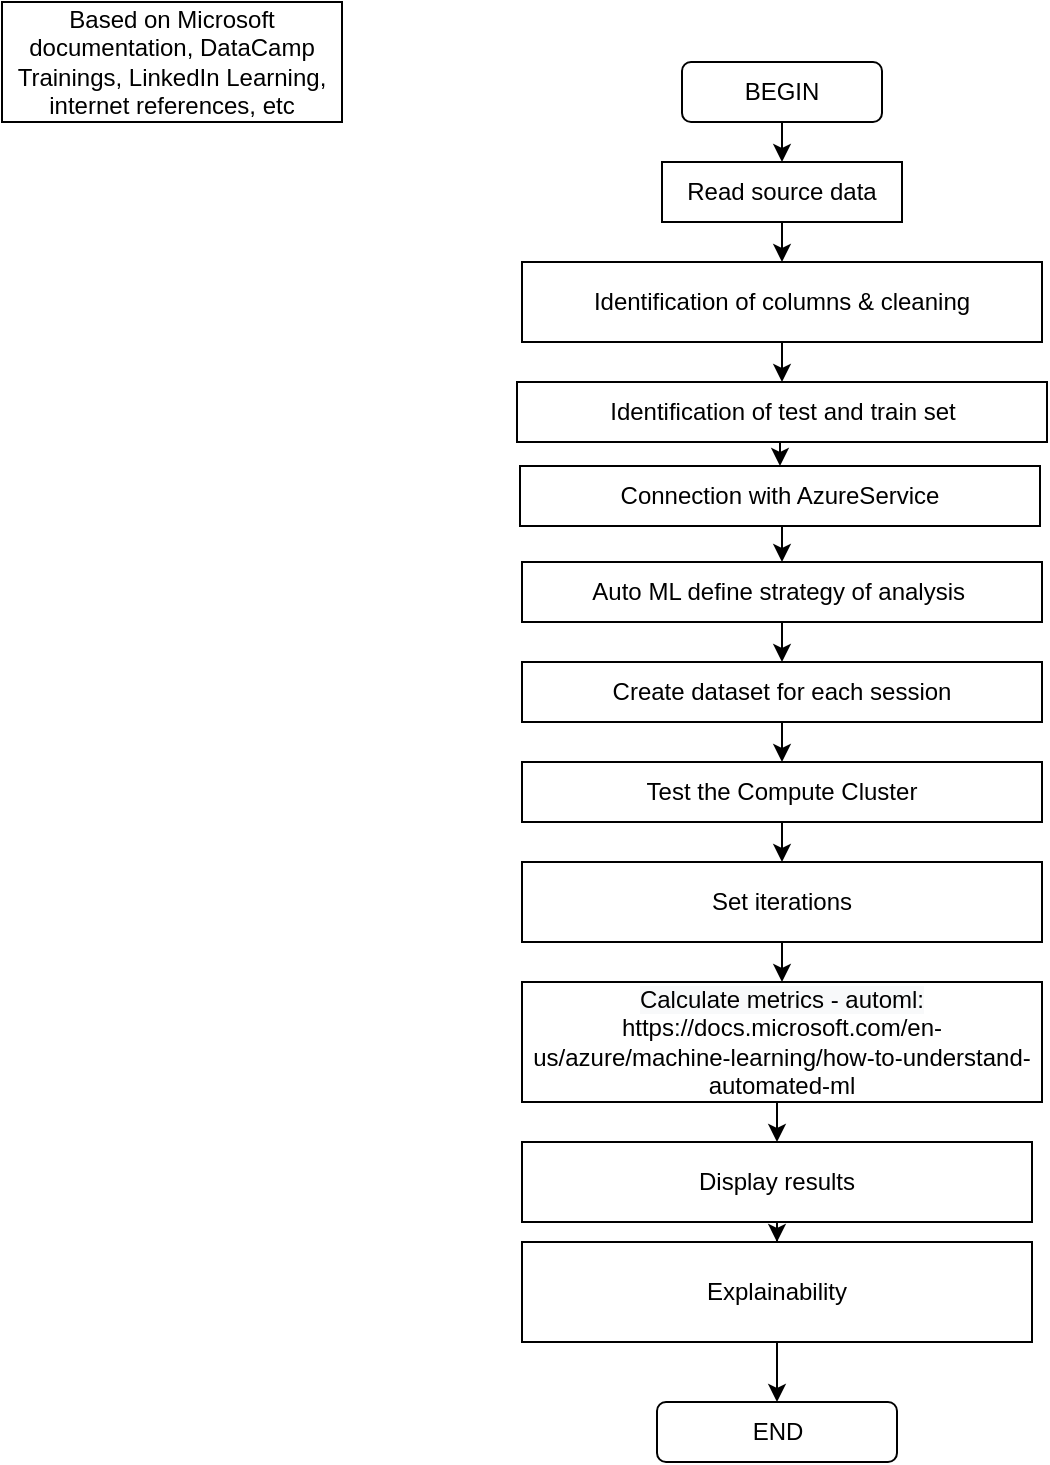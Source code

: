 <mxfile version="14.5.0" type="device"><diagram id="P6D5dYkNuPAGz3L2FQ63" name="Page-1"><mxGraphModel dx="1022" dy="380" grid="1" gridSize="10" guides="1" tooltips="1" connect="1" arrows="1" fold="1" page="1" pageScale="1" pageWidth="850" pageHeight="1100" math="0" shadow="0"><root><mxCell id="0"/><mxCell id="1" parent="0"/><mxCell id="YJPkTdHfsKedVKMIYx3Y-1" style="edgeStyle=orthogonalEdgeStyle;rounded=0;orthogonalLoop=1;jettySize=auto;html=1;exitX=0.5;exitY=1;exitDx=0;exitDy=0;entryX=0.5;entryY=0;entryDx=0;entryDy=0;" edge="1" parent="1" source="YJPkTdHfsKedVKMIYx3Y-2" target="YJPkTdHfsKedVKMIYx3Y-4"><mxGeometry relative="1" as="geometry"/></mxCell><mxCell id="YJPkTdHfsKedVKMIYx3Y-2" value="BEGIN" style="rounded=1;whiteSpace=wrap;html=1;" vertex="1" parent="1"><mxGeometry x="390" y="160" width="100" height="30" as="geometry"/></mxCell><mxCell id="YJPkTdHfsKedVKMIYx3Y-3" style="edgeStyle=orthogonalEdgeStyle;rounded=0;orthogonalLoop=1;jettySize=auto;html=1;exitX=0.5;exitY=1;exitDx=0;exitDy=0;entryX=0.5;entryY=0;entryDx=0;entryDy=0;" edge="1" parent="1" source="YJPkTdHfsKedVKMIYx3Y-4" target="YJPkTdHfsKedVKMIYx3Y-6"><mxGeometry relative="1" as="geometry"/></mxCell><mxCell id="YJPkTdHfsKedVKMIYx3Y-4" value="Read source data" style="rounded=0;whiteSpace=wrap;html=1;" vertex="1" parent="1"><mxGeometry x="380" y="210" width="120" height="30" as="geometry"/></mxCell><mxCell id="YJPkTdHfsKedVKMIYx3Y-5" style="edgeStyle=orthogonalEdgeStyle;rounded=0;orthogonalLoop=1;jettySize=auto;html=1;exitX=0.5;exitY=1;exitDx=0;exitDy=0;entryX=0.5;entryY=0;entryDx=0;entryDy=0;" edge="1" parent="1" source="YJPkTdHfsKedVKMIYx3Y-6" target="YJPkTdHfsKedVKMIYx3Y-8"><mxGeometry relative="1" as="geometry"/></mxCell><mxCell id="YJPkTdHfsKedVKMIYx3Y-6" value="Identification of columns &amp;amp; cleaning" style="rounded=0;whiteSpace=wrap;html=1;" vertex="1" parent="1"><mxGeometry x="310" y="260" width="260" height="40" as="geometry"/></mxCell><mxCell id="YJPkTdHfsKedVKMIYx3Y-7" style="edgeStyle=orthogonalEdgeStyle;rounded=0;orthogonalLoop=1;jettySize=auto;html=1;exitX=0.5;exitY=1;exitDx=0;exitDy=0;entryX=0.5;entryY=0;entryDx=0;entryDy=0;" edge="1" parent="1" source="YJPkTdHfsKedVKMIYx3Y-8" target="YJPkTdHfsKedVKMIYx3Y-10"><mxGeometry relative="1" as="geometry"/></mxCell><mxCell id="YJPkTdHfsKedVKMIYx3Y-8" value="Identification of test and train set" style="rounded=0;whiteSpace=wrap;html=1;" vertex="1" parent="1"><mxGeometry x="307.5" y="320" width="265" height="30" as="geometry"/></mxCell><mxCell id="YJPkTdHfsKedVKMIYx3Y-9" style="edgeStyle=orthogonalEdgeStyle;rounded=0;orthogonalLoop=1;jettySize=auto;html=1;exitX=0.5;exitY=1;exitDx=0;exitDy=0;entryX=0.5;entryY=0;entryDx=0;entryDy=0;" edge="1" parent="1" source="YJPkTdHfsKedVKMIYx3Y-10" target="YJPkTdHfsKedVKMIYx3Y-12"><mxGeometry relative="1" as="geometry"/></mxCell><mxCell id="YJPkTdHfsKedVKMIYx3Y-10" value="Connection with AzureService" style="rounded=0;whiteSpace=wrap;html=1;" vertex="1" parent="1"><mxGeometry x="309" y="362" width="260" height="30" as="geometry"/></mxCell><mxCell id="YJPkTdHfsKedVKMIYx3Y-11" style="edgeStyle=orthogonalEdgeStyle;rounded=0;orthogonalLoop=1;jettySize=auto;html=1;exitX=0.5;exitY=1;exitDx=0;exitDy=0;entryX=0.5;entryY=0;entryDx=0;entryDy=0;" edge="1" parent="1" source="YJPkTdHfsKedVKMIYx3Y-12" target="YJPkTdHfsKedVKMIYx3Y-14"><mxGeometry relative="1" as="geometry"/></mxCell><mxCell id="YJPkTdHfsKedVKMIYx3Y-12" value="Auto ML define strategy of analysis&amp;nbsp;" style="rounded=0;whiteSpace=wrap;html=1;" vertex="1" parent="1"><mxGeometry x="310" y="410" width="260" height="30" as="geometry"/></mxCell><mxCell id="YJPkTdHfsKedVKMIYx3Y-13" style="edgeStyle=orthogonalEdgeStyle;rounded=0;orthogonalLoop=1;jettySize=auto;html=1;exitX=0.5;exitY=1;exitDx=0;exitDy=0;entryX=0.5;entryY=0;entryDx=0;entryDy=0;" edge="1" parent="1" source="YJPkTdHfsKedVKMIYx3Y-14" target="YJPkTdHfsKedVKMIYx3Y-16"><mxGeometry relative="1" as="geometry"/></mxCell><mxCell id="YJPkTdHfsKedVKMIYx3Y-14" value="Create dataset for each session" style="rounded=0;whiteSpace=wrap;html=1;" vertex="1" parent="1"><mxGeometry x="310" y="460" width="260" height="30" as="geometry"/></mxCell><mxCell id="YJPkTdHfsKedVKMIYx3Y-15" style="edgeStyle=orthogonalEdgeStyle;rounded=0;orthogonalLoop=1;jettySize=auto;html=1;exitX=0.5;exitY=1;exitDx=0;exitDy=0;entryX=0.5;entryY=0;entryDx=0;entryDy=0;" edge="1" parent="1" source="YJPkTdHfsKedVKMIYx3Y-16" target="YJPkTdHfsKedVKMIYx3Y-18"><mxGeometry relative="1" as="geometry"/></mxCell><mxCell id="YJPkTdHfsKedVKMIYx3Y-16" value="Test the Compute Cluster" style="rounded=0;whiteSpace=wrap;html=1;" vertex="1" parent="1"><mxGeometry x="310" y="510" width="260" height="30" as="geometry"/></mxCell><mxCell id="YJPkTdHfsKedVKMIYx3Y-17" style="edgeStyle=orthogonalEdgeStyle;rounded=0;orthogonalLoop=1;jettySize=auto;html=1;exitX=0.5;exitY=1;exitDx=0;exitDy=0;entryX=0.5;entryY=0;entryDx=0;entryDy=0;" edge="1" parent="1" source="YJPkTdHfsKedVKMIYx3Y-18" target="YJPkTdHfsKedVKMIYx3Y-25"><mxGeometry relative="1" as="geometry"/></mxCell><mxCell id="YJPkTdHfsKedVKMIYx3Y-18" value="Set iterations" style="rounded=0;whiteSpace=wrap;html=1;" vertex="1" parent="1"><mxGeometry x="310" y="560" width="260" height="40" as="geometry"/></mxCell><mxCell id="YJPkTdHfsKedVKMIYx3Y-19" style="edgeStyle=orthogonalEdgeStyle;rounded=0;orthogonalLoop=1;jettySize=auto;html=1;exitX=0.5;exitY=1;exitDx=0;exitDy=0;" edge="1" parent="1" source="YJPkTdHfsKedVKMIYx3Y-20" target="YJPkTdHfsKedVKMIYx3Y-22"><mxGeometry relative="1" as="geometry"/></mxCell><mxCell id="YJPkTdHfsKedVKMIYx3Y-20" value="Display results" style="rounded=0;whiteSpace=wrap;html=1;" vertex="1" parent="1"><mxGeometry x="310" y="700" width="255" height="40" as="geometry"/></mxCell><mxCell id="YJPkTdHfsKedVKMIYx3Y-21" style="edgeStyle=orthogonalEdgeStyle;rounded=0;orthogonalLoop=1;jettySize=auto;html=1;exitX=0.5;exitY=1;exitDx=0;exitDy=0;entryX=0.5;entryY=0;entryDx=0;entryDy=0;" edge="1" parent="1" source="YJPkTdHfsKedVKMIYx3Y-22" target="YJPkTdHfsKedVKMIYx3Y-23"><mxGeometry relative="1" as="geometry"/></mxCell><mxCell id="YJPkTdHfsKedVKMIYx3Y-22" value="Explainability" style="rounded=0;whiteSpace=wrap;html=1;" vertex="1" parent="1"><mxGeometry x="310" y="750" width="255" height="50" as="geometry"/></mxCell><mxCell id="YJPkTdHfsKedVKMIYx3Y-23" value="END" style="rounded=1;whiteSpace=wrap;html=1;" vertex="1" parent="1"><mxGeometry x="377.5" y="830" width="120" height="30" as="geometry"/></mxCell><mxCell id="YJPkTdHfsKedVKMIYx3Y-24" style="edgeStyle=orthogonalEdgeStyle;rounded=0;orthogonalLoop=1;jettySize=auto;html=1;exitX=0.5;exitY=1;exitDx=0;exitDy=0;entryX=0.5;entryY=0;entryDx=0;entryDy=0;" edge="1" parent="1" source="YJPkTdHfsKedVKMIYx3Y-25" target="YJPkTdHfsKedVKMIYx3Y-20"><mxGeometry relative="1" as="geometry"/></mxCell><mxCell id="YJPkTdHfsKedVKMIYx3Y-25" value="&lt;span style=&quot;color: rgb(0 , 0 , 0) ; font-family: &amp;#34;helvetica&amp;#34; ; font-size: 12px ; font-style: normal ; font-weight: 400 ; letter-spacing: normal ; text-align: center ; text-indent: 0px ; text-transform: none ; word-spacing: 0px ; background-color: rgb(248 , 249 , 250) ; display: inline ; float: none&quot;&gt;Calculate metrics - automl:&lt;/span&gt;&lt;br style=&quot;color: rgb(0 , 0 , 0) ; font-family: &amp;#34;helvetica&amp;#34; ; font-size: 12px ; font-style: normal ; font-weight: 400 ; letter-spacing: normal ; text-align: center ; text-indent: 0px ; text-transform: none ; word-spacing: 0px ; background-color: rgb(248 , 249 , 250)&quot;&gt;&lt;font face=&quot;helvetica&quot;&gt;https://docs.microsoft.com/en-us/azure/machine-learning/how-to-understand-automated-ml&lt;/font&gt;" style="rounded=0;whiteSpace=wrap;html=1;" vertex="1" parent="1"><mxGeometry x="310" y="620" width="260" height="60" as="geometry"/></mxCell><mxCell id="YJPkTdHfsKedVKMIYx3Y-26" value="Based on Microsoft documentation, DataCamp Trainings, LinkedIn Learning, internet references, etc" style="rounded=0;whiteSpace=wrap;html=1;" vertex="1" parent="1"><mxGeometry x="50" y="130" width="170" height="60" as="geometry"/></mxCell></root></mxGraphModel></diagram></mxfile>